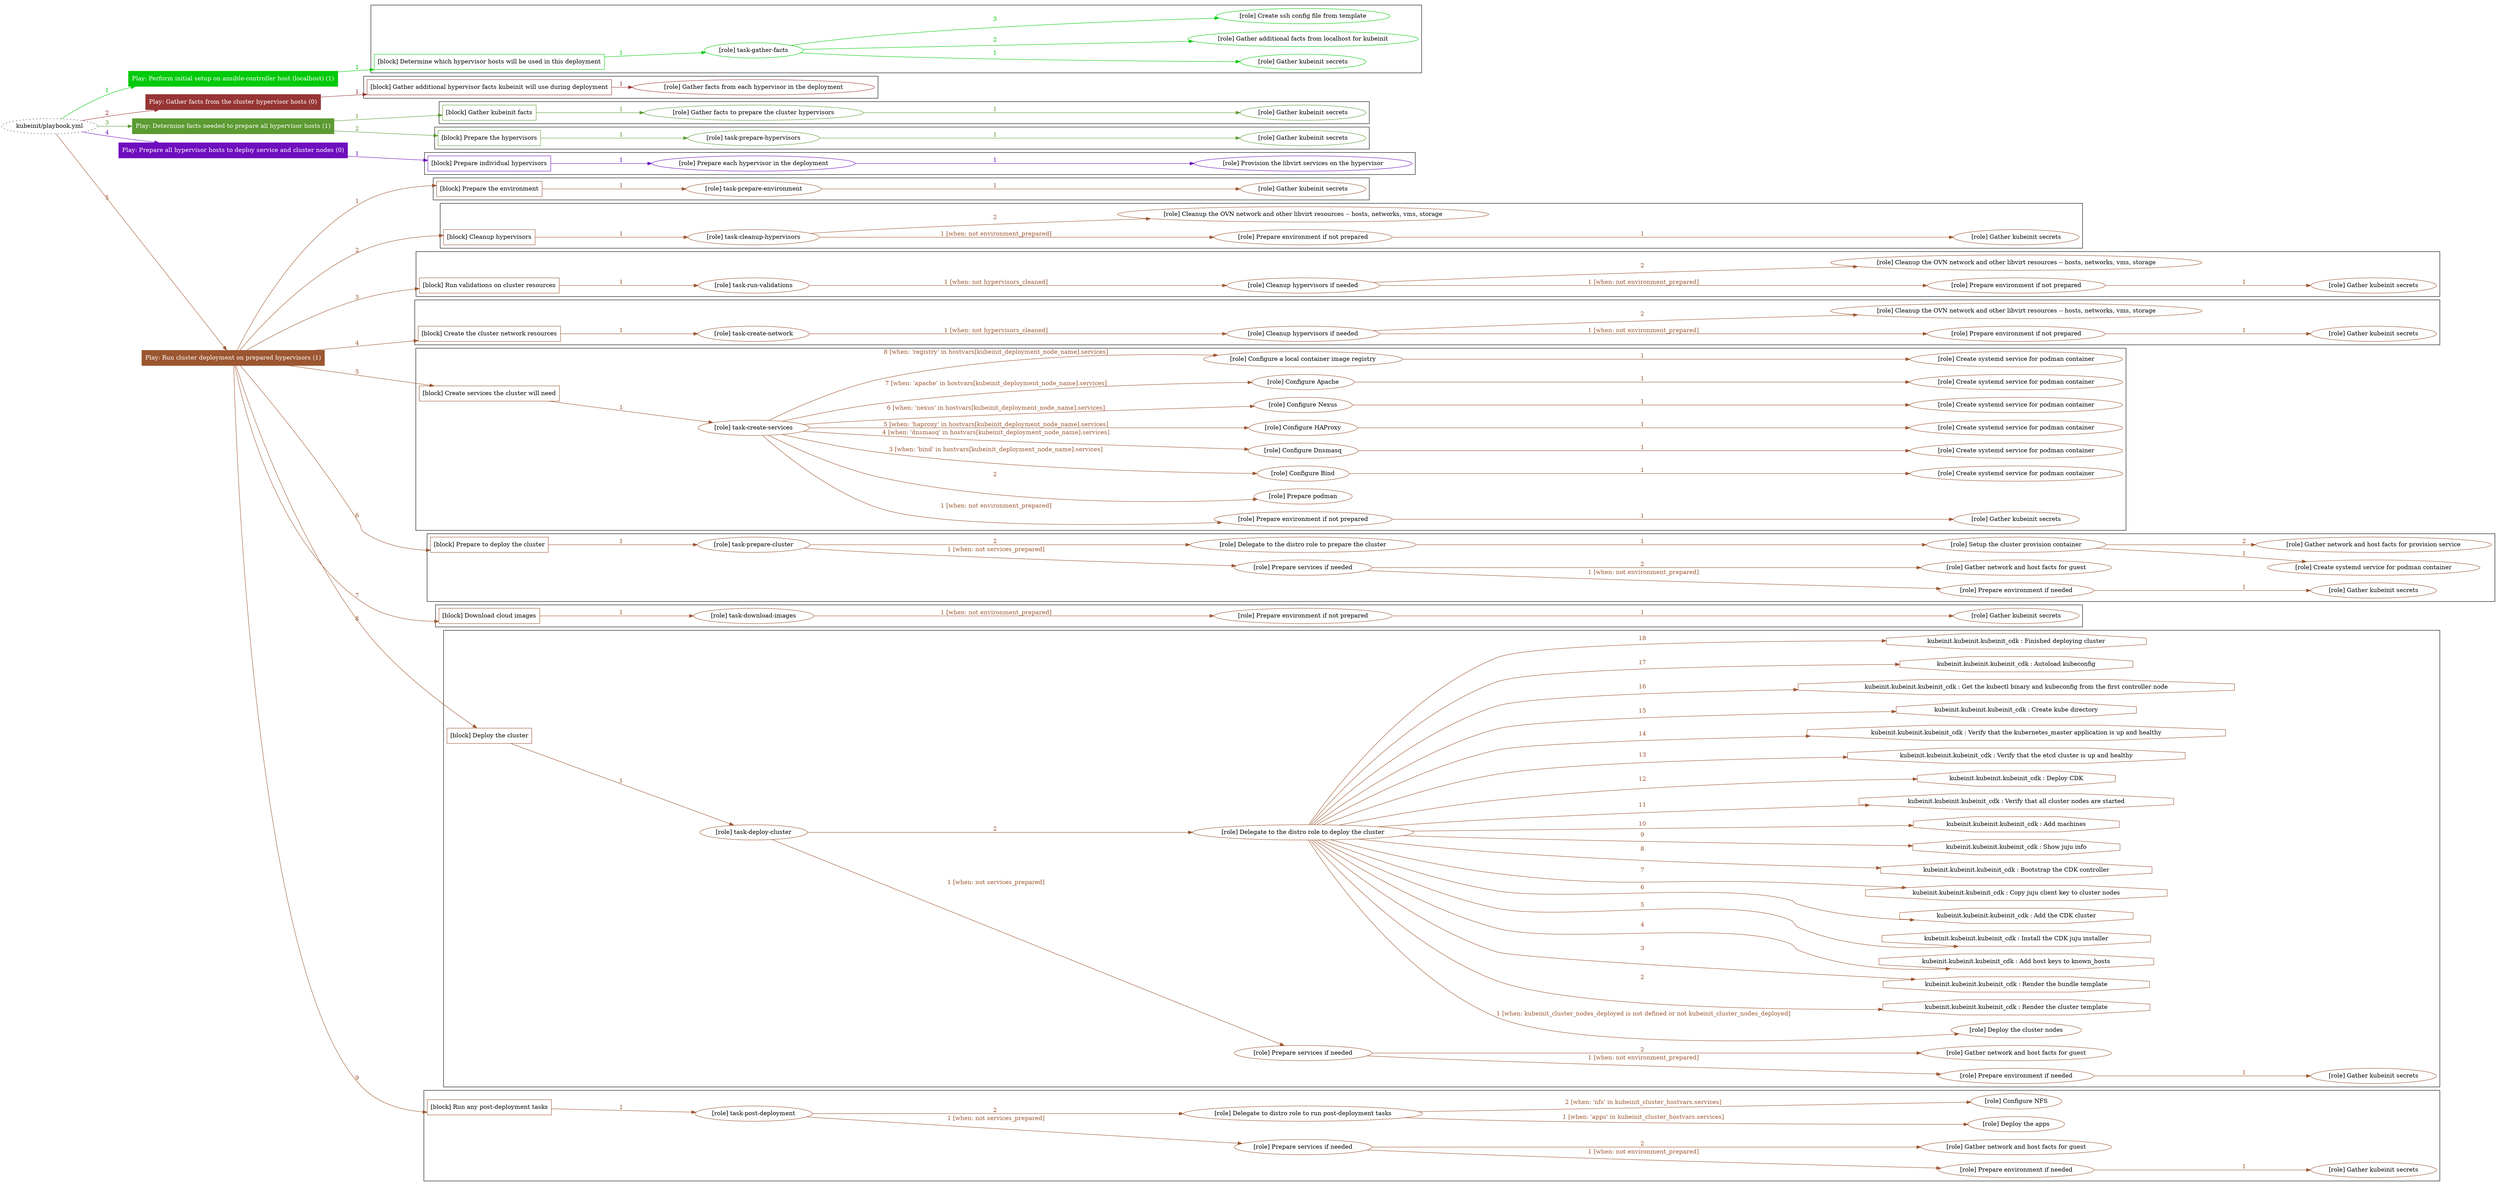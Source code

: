 digraph {
	graph [concentrate=true ordering=in rankdir=LR ratio=fill]
	edge [esep=5 sep=10]
	"kubeinit/playbook.yml" [URL="/home/runner/work/kubeinit/kubeinit/kubeinit/playbook.yml" id=playbook_53439c27 style=dotted]
	"kubeinit/playbook.yml" -> play_49961d1e [label="1 " color="#02ca0c" fontcolor="#02ca0c" id=edge_144c2906 labeltooltip="1 " tooltip="1 "]
	subgraph "Play: Perform initial setup on ansible-controller host (localhost) (1)" {
		play_49961d1e [label="Play: Perform initial setup on ansible-controller host (localhost) (1)" URL="/home/runner/work/kubeinit/kubeinit/kubeinit/playbook.yml" color="#02ca0c" fontcolor="#ffffff" id=play_49961d1e shape=box style=filled tooltip=localhost]
		play_49961d1e -> block_c36cd0e2 [label=1 color="#02ca0c" fontcolor="#02ca0c" id=edge_c1b7d785 labeltooltip=1 tooltip=1]
		subgraph cluster_block_c36cd0e2 {
			block_c36cd0e2 [label="[block] Determine which hypervisor hosts will be used in this deployment" URL="/home/runner/work/kubeinit/kubeinit/kubeinit/playbook.yml" color="#02ca0c" id=block_c36cd0e2 labeltooltip="Determine which hypervisor hosts will be used in this deployment" shape=box tooltip="Determine which hypervisor hosts will be used in this deployment"]
			block_c36cd0e2 -> role_6ea02943 [label="1 " color="#02ca0c" fontcolor="#02ca0c" id=edge_0e29669b labeltooltip="1 " tooltip="1 "]
			subgraph "task-gather-facts" {
				role_6ea02943 [label="[role] task-gather-facts" URL="/home/runner/work/kubeinit/kubeinit/kubeinit/playbook.yml" color="#02ca0c" id=role_6ea02943 tooltip="task-gather-facts"]
				role_6ea02943 -> role_78713cae [label="1 " color="#02ca0c" fontcolor="#02ca0c" id=edge_5ffde284 labeltooltip="1 " tooltip="1 "]
				subgraph "Gather kubeinit secrets" {
					role_78713cae [label="[role] Gather kubeinit secrets" URL="/home/runner/.ansible/collections/ansible_collections/kubeinit/kubeinit/roles/kubeinit_prepare/tasks/build_hypervisors_group.yml" color="#02ca0c" id=role_78713cae tooltip="Gather kubeinit secrets"]
				}
				role_6ea02943 -> role_bef2bf5d [label="2 " color="#02ca0c" fontcolor="#02ca0c" id=edge_39e1810e labeltooltip="2 " tooltip="2 "]
				subgraph "Gather additional facts from localhost for kubeinit" {
					role_bef2bf5d [label="[role] Gather additional facts from localhost for kubeinit" URL="/home/runner/.ansible/collections/ansible_collections/kubeinit/kubeinit/roles/kubeinit_prepare/tasks/build_hypervisors_group.yml" color="#02ca0c" id=role_bef2bf5d tooltip="Gather additional facts from localhost for kubeinit"]
				}
				role_6ea02943 -> role_2aa24fe2 [label="3 " color="#02ca0c" fontcolor="#02ca0c" id=edge_7044492d labeltooltip="3 " tooltip="3 "]
				subgraph "Create ssh config file from template" {
					role_2aa24fe2 [label="[role] Create ssh config file from template" URL="/home/runner/.ansible/collections/ansible_collections/kubeinit/kubeinit/roles/kubeinit_prepare/tasks/build_hypervisors_group.yml" color="#02ca0c" id=role_2aa24fe2 tooltip="Create ssh config file from template"]
				}
			}
		}
	}
	"kubeinit/playbook.yml" -> play_18aa51cb [label="2 " color="#973535" fontcolor="#973535" id=edge_e4e3269a labeltooltip="2 " tooltip="2 "]
	subgraph "Play: Gather facts from the cluster hypervisor hosts (0)" {
		play_18aa51cb [label="Play: Gather facts from the cluster hypervisor hosts (0)" URL="/home/runner/work/kubeinit/kubeinit/kubeinit/playbook.yml" color="#973535" fontcolor="#ffffff" id=play_18aa51cb shape=box style=filled tooltip="Play: Gather facts from the cluster hypervisor hosts (0)"]
		play_18aa51cb -> block_82723fcc [label=1 color="#973535" fontcolor="#973535" id=edge_1160deea labeltooltip=1 tooltip=1]
		subgraph cluster_block_82723fcc {
			block_82723fcc [label="[block] Gather additional hypervisor facts kubeinit will use during deployment" URL="/home/runner/work/kubeinit/kubeinit/kubeinit/playbook.yml" color="#973535" id=block_82723fcc labeltooltip="Gather additional hypervisor facts kubeinit will use during deployment" shape=box tooltip="Gather additional hypervisor facts kubeinit will use during deployment"]
			block_82723fcc -> role_30010db2 [label="1 " color="#973535" fontcolor="#973535" id=edge_eec6a9f6 labeltooltip="1 " tooltip="1 "]
			subgraph "Gather facts from each hypervisor in the deployment" {
				role_30010db2 [label="[role] Gather facts from each hypervisor in the deployment" URL="/home/runner/work/kubeinit/kubeinit/kubeinit/playbook.yml" color="#973535" id=role_30010db2 tooltip="Gather facts from each hypervisor in the deployment"]
			}
		}
	}
	"kubeinit/playbook.yml" -> play_fa550de6 [label="3 " color="#5c9a32" fontcolor="#5c9a32" id=edge_3ea0a079 labeltooltip="3 " tooltip="3 "]
	subgraph "Play: Determine facts needed to prepare all hypervisor hosts (1)" {
		play_fa550de6 [label="Play: Determine facts needed to prepare all hypervisor hosts (1)" URL="/home/runner/work/kubeinit/kubeinit/kubeinit/playbook.yml" color="#5c9a32" fontcolor="#ffffff" id=play_fa550de6 shape=box style=filled tooltip=localhost]
		play_fa550de6 -> block_94c33021 [label=1 color="#5c9a32" fontcolor="#5c9a32" id=edge_61110148 labeltooltip=1 tooltip=1]
		subgraph cluster_block_94c33021 {
			block_94c33021 [label="[block] Gather kubeinit facts" URL="/home/runner/work/kubeinit/kubeinit/kubeinit/playbook.yml" color="#5c9a32" id=block_94c33021 labeltooltip="Gather kubeinit facts" shape=box tooltip="Gather kubeinit facts"]
			block_94c33021 -> role_a37a9581 [label="1 " color="#5c9a32" fontcolor="#5c9a32" id=edge_8b759b2f labeltooltip="1 " tooltip="1 "]
			subgraph "Gather facts to prepare the cluster hypervisors" {
				role_a37a9581 [label="[role] Gather facts to prepare the cluster hypervisors" URL="/home/runner/work/kubeinit/kubeinit/kubeinit/playbook.yml" color="#5c9a32" id=role_a37a9581 tooltip="Gather facts to prepare the cluster hypervisors"]
				role_a37a9581 -> role_02404eb3 [label="1 " color="#5c9a32" fontcolor="#5c9a32" id=edge_001c3e8b labeltooltip="1 " tooltip="1 "]
				subgraph "Gather kubeinit secrets" {
					role_02404eb3 [label="[role] Gather kubeinit secrets" URL="/home/runner/.ansible/collections/ansible_collections/kubeinit/kubeinit/roles/kubeinit_prepare/tasks/gather_kubeinit_facts.yml" color="#5c9a32" id=role_02404eb3 tooltip="Gather kubeinit secrets"]
				}
			}
		}
		play_fa550de6 -> block_bd17e672 [label=2 color="#5c9a32" fontcolor="#5c9a32" id=edge_75630d49 labeltooltip=2 tooltip=2]
		subgraph cluster_block_bd17e672 {
			block_bd17e672 [label="[block] Prepare the hypervisors" URL="/home/runner/work/kubeinit/kubeinit/kubeinit/playbook.yml" color="#5c9a32" id=block_bd17e672 labeltooltip="Prepare the hypervisors" shape=box tooltip="Prepare the hypervisors"]
			block_bd17e672 -> role_b7c9e837 [label="1 " color="#5c9a32" fontcolor="#5c9a32" id=edge_f499ea5a labeltooltip="1 " tooltip="1 "]
			subgraph "task-prepare-hypervisors" {
				role_b7c9e837 [label="[role] task-prepare-hypervisors" URL="/home/runner/work/kubeinit/kubeinit/kubeinit/playbook.yml" color="#5c9a32" id=role_b7c9e837 tooltip="task-prepare-hypervisors"]
				role_b7c9e837 -> role_1724c549 [label="1 " color="#5c9a32" fontcolor="#5c9a32" id=edge_098c589f labeltooltip="1 " tooltip="1 "]
				subgraph "Gather kubeinit secrets" {
					role_1724c549 [label="[role] Gather kubeinit secrets" URL="/home/runner/.ansible/collections/ansible_collections/kubeinit/kubeinit/roles/kubeinit_prepare/tasks/gather_kubeinit_facts.yml" color="#5c9a32" id=role_1724c549 tooltip="Gather kubeinit secrets"]
				}
			}
		}
	}
	"kubeinit/playbook.yml" -> play_2d911706 [label="4 " color="#6f0ebe" fontcolor="#6f0ebe" id=edge_475e2c55 labeltooltip="4 " tooltip="4 "]
	subgraph "Play: Prepare all hypervisor hosts to deploy service and cluster nodes (0)" {
		play_2d911706 [label="Play: Prepare all hypervisor hosts to deploy service and cluster nodes (0)" URL="/home/runner/work/kubeinit/kubeinit/kubeinit/playbook.yml" color="#6f0ebe" fontcolor="#ffffff" id=play_2d911706 shape=box style=filled tooltip="Play: Prepare all hypervisor hosts to deploy service and cluster nodes (0)"]
		play_2d911706 -> block_cece08f3 [label=1 color="#6f0ebe" fontcolor="#6f0ebe" id=edge_d42ac7e7 labeltooltip=1 tooltip=1]
		subgraph cluster_block_cece08f3 {
			block_cece08f3 [label="[block] Prepare individual hypervisors" URL="/home/runner/work/kubeinit/kubeinit/kubeinit/playbook.yml" color="#6f0ebe" id=block_cece08f3 labeltooltip="Prepare individual hypervisors" shape=box tooltip="Prepare individual hypervisors"]
			block_cece08f3 -> role_e2c2a29f [label="1 " color="#6f0ebe" fontcolor="#6f0ebe" id=edge_0c660397 labeltooltip="1 " tooltip="1 "]
			subgraph "Prepare each hypervisor in the deployment" {
				role_e2c2a29f [label="[role] Prepare each hypervisor in the deployment" URL="/home/runner/work/kubeinit/kubeinit/kubeinit/playbook.yml" color="#6f0ebe" id=role_e2c2a29f tooltip="Prepare each hypervisor in the deployment"]
				role_e2c2a29f -> role_66e49da8 [label="1 " color="#6f0ebe" fontcolor="#6f0ebe" id=edge_4cb7dc6a labeltooltip="1 " tooltip="1 "]
				subgraph "Provision the libvirt services on the hypervisor" {
					role_66e49da8 [label="[role] Provision the libvirt services on the hypervisor" URL="/home/runner/.ansible/collections/ansible_collections/kubeinit/kubeinit/roles/kubeinit_prepare/tasks/prepare_hypervisor.yml" color="#6f0ebe" id=role_66e49da8 tooltip="Provision the libvirt services on the hypervisor"]
				}
			}
		}
	}
	"kubeinit/playbook.yml" -> play_33a44043 [label="5 " color="#9b5631" fontcolor="#9b5631" id=edge_73634377 labeltooltip="5 " tooltip="5 "]
	subgraph "Play: Run cluster deployment on prepared hypervisors (1)" {
		play_33a44043 [label="Play: Run cluster deployment on prepared hypervisors (1)" URL="/home/runner/work/kubeinit/kubeinit/kubeinit/playbook.yml" color="#9b5631" fontcolor="#ffffff" id=play_33a44043 shape=box style=filled tooltip=localhost]
		play_33a44043 -> block_d54cd65f [label=1 color="#9b5631" fontcolor="#9b5631" id=edge_52dc54f0 labeltooltip=1 tooltip=1]
		subgraph cluster_block_d54cd65f {
			block_d54cd65f [label="[block] Prepare the environment" URL="/home/runner/work/kubeinit/kubeinit/kubeinit/playbook.yml" color="#9b5631" id=block_d54cd65f labeltooltip="Prepare the environment" shape=box tooltip="Prepare the environment"]
			block_d54cd65f -> role_1a7c2940 [label="1 " color="#9b5631" fontcolor="#9b5631" id=edge_b3629bb6 labeltooltip="1 " tooltip="1 "]
			subgraph "task-prepare-environment" {
				role_1a7c2940 [label="[role] task-prepare-environment" URL="/home/runner/work/kubeinit/kubeinit/kubeinit/playbook.yml" color="#9b5631" id=role_1a7c2940 tooltip="task-prepare-environment"]
				role_1a7c2940 -> role_a097d346 [label="1 " color="#9b5631" fontcolor="#9b5631" id=edge_51b70416 labeltooltip="1 " tooltip="1 "]
				subgraph "Gather kubeinit secrets" {
					role_a097d346 [label="[role] Gather kubeinit secrets" URL="/home/runner/.ansible/collections/ansible_collections/kubeinit/kubeinit/roles/kubeinit_prepare/tasks/gather_kubeinit_facts.yml" color="#9b5631" id=role_a097d346 tooltip="Gather kubeinit secrets"]
				}
			}
		}
		play_33a44043 -> block_949a5b60 [label=2 color="#9b5631" fontcolor="#9b5631" id=edge_6154b140 labeltooltip=2 tooltip=2]
		subgraph cluster_block_949a5b60 {
			block_949a5b60 [label="[block] Cleanup hypervisors" URL="/home/runner/work/kubeinit/kubeinit/kubeinit/playbook.yml" color="#9b5631" id=block_949a5b60 labeltooltip="Cleanup hypervisors" shape=box tooltip="Cleanup hypervisors"]
			block_949a5b60 -> role_00c5f82a [label="1 " color="#9b5631" fontcolor="#9b5631" id=edge_fcb01fb8 labeltooltip="1 " tooltip="1 "]
			subgraph "task-cleanup-hypervisors" {
				role_00c5f82a [label="[role] task-cleanup-hypervisors" URL="/home/runner/work/kubeinit/kubeinit/kubeinit/playbook.yml" color="#9b5631" id=role_00c5f82a tooltip="task-cleanup-hypervisors"]
				role_00c5f82a -> role_77747c09 [label="1 [when: not environment_prepared]" color="#9b5631" fontcolor="#9b5631" id=edge_cc806bca labeltooltip="1 [when: not environment_prepared]" tooltip="1 [when: not environment_prepared]"]
				subgraph "Prepare environment if not prepared" {
					role_77747c09 [label="[role] Prepare environment if not prepared" URL="/home/runner/.ansible/collections/ansible_collections/kubeinit/kubeinit/roles/kubeinit_prepare/tasks/cleanup_hypervisors.yml" color="#9b5631" id=role_77747c09 tooltip="Prepare environment if not prepared"]
					role_77747c09 -> role_93b0f883 [label="1 " color="#9b5631" fontcolor="#9b5631" id=edge_4b448143 labeltooltip="1 " tooltip="1 "]
					subgraph "Gather kubeinit secrets" {
						role_93b0f883 [label="[role] Gather kubeinit secrets" URL="/home/runner/.ansible/collections/ansible_collections/kubeinit/kubeinit/roles/kubeinit_prepare/tasks/gather_kubeinit_facts.yml" color="#9b5631" id=role_93b0f883 tooltip="Gather kubeinit secrets"]
					}
				}
				role_00c5f82a -> role_e0805224 [label="2 " color="#9b5631" fontcolor="#9b5631" id=edge_17e26cc9 labeltooltip="2 " tooltip="2 "]
				subgraph "Cleanup the OVN network and other libvirt resources -- hosts, networks, vms, storage" {
					role_e0805224 [label="[role] Cleanup the OVN network and other libvirt resources -- hosts, networks, vms, storage" URL="/home/runner/.ansible/collections/ansible_collections/kubeinit/kubeinit/roles/kubeinit_prepare/tasks/cleanup_hypervisors.yml" color="#9b5631" id=role_e0805224 tooltip="Cleanup the OVN network and other libvirt resources -- hosts, networks, vms, storage"]
				}
			}
		}
		play_33a44043 -> block_33faeb34 [label=3 color="#9b5631" fontcolor="#9b5631" id=edge_4b6d040b labeltooltip=3 tooltip=3]
		subgraph cluster_block_33faeb34 {
			block_33faeb34 [label="[block] Run validations on cluster resources" URL="/home/runner/work/kubeinit/kubeinit/kubeinit/playbook.yml" color="#9b5631" id=block_33faeb34 labeltooltip="Run validations on cluster resources" shape=box tooltip="Run validations on cluster resources"]
			block_33faeb34 -> role_c1eb7c87 [label="1 " color="#9b5631" fontcolor="#9b5631" id=edge_b5c12fc2 labeltooltip="1 " tooltip="1 "]
			subgraph "task-run-validations" {
				role_c1eb7c87 [label="[role] task-run-validations" URL="/home/runner/work/kubeinit/kubeinit/kubeinit/playbook.yml" color="#9b5631" id=role_c1eb7c87 tooltip="task-run-validations"]
				role_c1eb7c87 -> role_a5029598 [label="1 [when: not hypervisors_cleaned]" color="#9b5631" fontcolor="#9b5631" id=edge_48c1dd28 labeltooltip="1 [when: not hypervisors_cleaned]" tooltip="1 [when: not hypervisors_cleaned]"]
				subgraph "Cleanup hypervisors if needed" {
					role_a5029598 [label="[role] Cleanup hypervisors if needed" URL="/home/runner/.ansible/collections/ansible_collections/kubeinit/kubeinit/roles/kubeinit_validations/tasks/main.yml" color="#9b5631" id=role_a5029598 tooltip="Cleanup hypervisors if needed"]
					role_a5029598 -> role_f4a7e9ee [label="1 [when: not environment_prepared]" color="#9b5631" fontcolor="#9b5631" id=edge_97be6ae4 labeltooltip="1 [when: not environment_prepared]" tooltip="1 [when: not environment_prepared]"]
					subgraph "Prepare environment if not prepared" {
						role_f4a7e9ee [label="[role] Prepare environment if not prepared" URL="/home/runner/.ansible/collections/ansible_collections/kubeinit/kubeinit/roles/kubeinit_prepare/tasks/cleanup_hypervisors.yml" color="#9b5631" id=role_f4a7e9ee tooltip="Prepare environment if not prepared"]
						role_f4a7e9ee -> role_7c061406 [label="1 " color="#9b5631" fontcolor="#9b5631" id=edge_e6cdbcfd labeltooltip="1 " tooltip="1 "]
						subgraph "Gather kubeinit secrets" {
							role_7c061406 [label="[role] Gather kubeinit secrets" URL="/home/runner/.ansible/collections/ansible_collections/kubeinit/kubeinit/roles/kubeinit_prepare/tasks/gather_kubeinit_facts.yml" color="#9b5631" id=role_7c061406 tooltip="Gather kubeinit secrets"]
						}
					}
					role_a5029598 -> role_c0112b1f [label="2 " color="#9b5631" fontcolor="#9b5631" id=edge_04b2aeb9 labeltooltip="2 " tooltip="2 "]
					subgraph "Cleanup the OVN network and other libvirt resources -- hosts, networks, vms, storage" {
						role_c0112b1f [label="[role] Cleanup the OVN network and other libvirt resources -- hosts, networks, vms, storage" URL="/home/runner/.ansible/collections/ansible_collections/kubeinit/kubeinit/roles/kubeinit_prepare/tasks/cleanup_hypervisors.yml" color="#9b5631" id=role_c0112b1f tooltip="Cleanup the OVN network and other libvirt resources -- hosts, networks, vms, storage"]
					}
				}
			}
		}
		play_33a44043 -> block_85cda566 [label=4 color="#9b5631" fontcolor="#9b5631" id=edge_67a2451e labeltooltip=4 tooltip=4]
		subgraph cluster_block_85cda566 {
			block_85cda566 [label="[block] Create the cluster network resources" URL="/home/runner/work/kubeinit/kubeinit/kubeinit/playbook.yml" color="#9b5631" id=block_85cda566 labeltooltip="Create the cluster network resources" shape=box tooltip="Create the cluster network resources"]
			block_85cda566 -> role_9b2c9094 [label="1 " color="#9b5631" fontcolor="#9b5631" id=edge_44791682 labeltooltip="1 " tooltip="1 "]
			subgraph "task-create-network" {
				role_9b2c9094 [label="[role] task-create-network" URL="/home/runner/work/kubeinit/kubeinit/kubeinit/playbook.yml" color="#9b5631" id=role_9b2c9094 tooltip="task-create-network"]
				role_9b2c9094 -> role_3a0b322d [label="1 [when: not hypervisors_cleaned]" color="#9b5631" fontcolor="#9b5631" id=edge_c70238e6 labeltooltip="1 [when: not hypervisors_cleaned]" tooltip="1 [when: not hypervisors_cleaned]"]
				subgraph "Cleanup hypervisors if needed" {
					role_3a0b322d [label="[role] Cleanup hypervisors if needed" URL="/home/runner/.ansible/collections/ansible_collections/kubeinit/kubeinit/roles/kubeinit_libvirt/tasks/create_network.yml" color="#9b5631" id=role_3a0b322d tooltip="Cleanup hypervisors if needed"]
					role_3a0b322d -> role_0a2addf7 [label="1 [when: not environment_prepared]" color="#9b5631" fontcolor="#9b5631" id=edge_96d62619 labeltooltip="1 [when: not environment_prepared]" tooltip="1 [when: not environment_prepared]"]
					subgraph "Prepare environment if not prepared" {
						role_0a2addf7 [label="[role] Prepare environment if not prepared" URL="/home/runner/.ansible/collections/ansible_collections/kubeinit/kubeinit/roles/kubeinit_prepare/tasks/cleanup_hypervisors.yml" color="#9b5631" id=role_0a2addf7 tooltip="Prepare environment if not prepared"]
						role_0a2addf7 -> role_96fc15a6 [label="1 " color="#9b5631" fontcolor="#9b5631" id=edge_e0040389 labeltooltip="1 " tooltip="1 "]
						subgraph "Gather kubeinit secrets" {
							role_96fc15a6 [label="[role] Gather kubeinit secrets" URL="/home/runner/.ansible/collections/ansible_collections/kubeinit/kubeinit/roles/kubeinit_prepare/tasks/gather_kubeinit_facts.yml" color="#9b5631" id=role_96fc15a6 tooltip="Gather kubeinit secrets"]
						}
					}
					role_3a0b322d -> role_5764ec39 [label="2 " color="#9b5631" fontcolor="#9b5631" id=edge_137b6bda labeltooltip="2 " tooltip="2 "]
					subgraph "Cleanup the OVN network and other libvirt resources -- hosts, networks, vms, storage" {
						role_5764ec39 [label="[role] Cleanup the OVN network and other libvirt resources -- hosts, networks, vms, storage" URL="/home/runner/.ansible/collections/ansible_collections/kubeinit/kubeinit/roles/kubeinit_prepare/tasks/cleanup_hypervisors.yml" color="#9b5631" id=role_5764ec39 tooltip="Cleanup the OVN network and other libvirt resources -- hosts, networks, vms, storage"]
					}
				}
			}
		}
		play_33a44043 -> block_801a2f19 [label=5 color="#9b5631" fontcolor="#9b5631" id=edge_a15a292a labeltooltip=5 tooltip=5]
		subgraph cluster_block_801a2f19 {
			block_801a2f19 [label="[block] Create services the cluster will need" URL="/home/runner/work/kubeinit/kubeinit/kubeinit/playbook.yml" color="#9b5631" id=block_801a2f19 labeltooltip="Create services the cluster will need" shape=box tooltip="Create services the cluster will need"]
			block_801a2f19 -> role_ee6a02f1 [label="1 " color="#9b5631" fontcolor="#9b5631" id=edge_9c5cba65 labeltooltip="1 " tooltip="1 "]
			subgraph "task-create-services" {
				role_ee6a02f1 [label="[role] task-create-services" URL="/home/runner/work/kubeinit/kubeinit/kubeinit/playbook.yml" color="#9b5631" id=role_ee6a02f1 tooltip="task-create-services"]
				role_ee6a02f1 -> role_0b6d4bd9 [label="1 [when: not environment_prepared]" color="#9b5631" fontcolor="#9b5631" id=edge_987f6faf labeltooltip="1 [when: not environment_prepared]" tooltip="1 [when: not environment_prepared]"]
				subgraph "Prepare environment if not prepared" {
					role_0b6d4bd9 [label="[role] Prepare environment if not prepared" URL="/home/runner/.ansible/collections/ansible_collections/kubeinit/kubeinit/roles/kubeinit_services/tasks/main.yml" color="#9b5631" id=role_0b6d4bd9 tooltip="Prepare environment if not prepared"]
					role_0b6d4bd9 -> role_83515314 [label="1 " color="#9b5631" fontcolor="#9b5631" id=edge_39932418 labeltooltip="1 " tooltip="1 "]
					subgraph "Gather kubeinit secrets" {
						role_83515314 [label="[role] Gather kubeinit secrets" URL="/home/runner/.ansible/collections/ansible_collections/kubeinit/kubeinit/roles/kubeinit_prepare/tasks/gather_kubeinit_facts.yml" color="#9b5631" id=role_83515314 tooltip="Gather kubeinit secrets"]
					}
				}
				role_ee6a02f1 -> role_f8e87aa8 [label="2 " color="#9b5631" fontcolor="#9b5631" id=edge_e9e251c4 labeltooltip="2 " tooltip="2 "]
				subgraph "Prepare podman" {
					role_f8e87aa8 [label="[role] Prepare podman" URL="/home/runner/.ansible/collections/ansible_collections/kubeinit/kubeinit/roles/kubeinit_services/tasks/00_create_service_pod.yml" color="#9b5631" id=role_f8e87aa8 tooltip="Prepare podman"]
				}
				role_ee6a02f1 -> role_f52df80b [label="3 [when: 'bind' in hostvars[kubeinit_deployment_node_name].services]" color="#9b5631" fontcolor="#9b5631" id=edge_acb93514 labeltooltip="3 [when: 'bind' in hostvars[kubeinit_deployment_node_name].services]" tooltip="3 [when: 'bind' in hostvars[kubeinit_deployment_node_name].services]"]
				subgraph "Configure Bind" {
					role_f52df80b [label="[role] Configure Bind" URL="/home/runner/.ansible/collections/ansible_collections/kubeinit/kubeinit/roles/kubeinit_services/tasks/start_services_containers.yml" color="#9b5631" id=role_f52df80b tooltip="Configure Bind"]
					role_f52df80b -> role_f3325b34 [label="1 " color="#9b5631" fontcolor="#9b5631" id=edge_e3c0eafe labeltooltip="1 " tooltip="1 "]
					subgraph "Create systemd service for podman container" {
						role_f3325b34 [label="[role] Create systemd service for podman container" URL="/home/runner/.ansible/collections/ansible_collections/kubeinit/kubeinit/roles/kubeinit_bind/tasks/main.yml" color="#9b5631" id=role_f3325b34 tooltip="Create systemd service for podman container"]
					}
				}
				role_ee6a02f1 -> role_7df80c49 [label="4 [when: 'dnsmasq' in hostvars[kubeinit_deployment_node_name].services]" color="#9b5631" fontcolor="#9b5631" id=edge_0523c5dd labeltooltip="4 [when: 'dnsmasq' in hostvars[kubeinit_deployment_node_name].services]" tooltip="4 [when: 'dnsmasq' in hostvars[kubeinit_deployment_node_name].services]"]
				subgraph "Configure Dnsmasq" {
					role_7df80c49 [label="[role] Configure Dnsmasq" URL="/home/runner/.ansible/collections/ansible_collections/kubeinit/kubeinit/roles/kubeinit_services/tasks/start_services_containers.yml" color="#9b5631" id=role_7df80c49 tooltip="Configure Dnsmasq"]
					role_7df80c49 -> role_31ff1e86 [label="1 " color="#9b5631" fontcolor="#9b5631" id=edge_c6ac3abe labeltooltip="1 " tooltip="1 "]
					subgraph "Create systemd service for podman container" {
						role_31ff1e86 [label="[role] Create systemd service for podman container" URL="/home/runner/.ansible/collections/ansible_collections/kubeinit/kubeinit/roles/kubeinit_dnsmasq/tasks/main.yml" color="#9b5631" id=role_31ff1e86 tooltip="Create systemd service for podman container"]
					}
				}
				role_ee6a02f1 -> role_f73908ac [label="5 [when: 'haproxy' in hostvars[kubeinit_deployment_node_name].services]" color="#9b5631" fontcolor="#9b5631" id=edge_9073a649 labeltooltip="5 [when: 'haproxy' in hostvars[kubeinit_deployment_node_name].services]" tooltip="5 [when: 'haproxy' in hostvars[kubeinit_deployment_node_name].services]"]
				subgraph "Configure HAProxy" {
					role_f73908ac [label="[role] Configure HAProxy" URL="/home/runner/.ansible/collections/ansible_collections/kubeinit/kubeinit/roles/kubeinit_services/tasks/start_services_containers.yml" color="#9b5631" id=role_f73908ac tooltip="Configure HAProxy"]
					role_f73908ac -> role_7556b5e9 [label="1 " color="#9b5631" fontcolor="#9b5631" id=edge_5ae8fe1e labeltooltip="1 " tooltip="1 "]
					subgraph "Create systemd service for podman container" {
						role_7556b5e9 [label="[role] Create systemd service for podman container" URL="/home/runner/.ansible/collections/ansible_collections/kubeinit/kubeinit/roles/kubeinit_haproxy/tasks/main.yml" color="#9b5631" id=role_7556b5e9 tooltip="Create systemd service for podman container"]
					}
				}
				role_ee6a02f1 -> role_54c500c8 [label="6 [when: 'nexus' in hostvars[kubeinit_deployment_node_name].services]" color="#9b5631" fontcolor="#9b5631" id=edge_d841998c labeltooltip="6 [when: 'nexus' in hostvars[kubeinit_deployment_node_name].services]" tooltip="6 [when: 'nexus' in hostvars[kubeinit_deployment_node_name].services]"]
				subgraph "Configure Nexus" {
					role_54c500c8 [label="[role] Configure Nexus" URL="/home/runner/.ansible/collections/ansible_collections/kubeinit/kubeinit/roles/kubeinit_services/tasks/start_services_containers.yml" color="#9b5631" id=role_54c500c8 tooltip="Configure Nexus"]
					role_54c500c8 -> role_7a890767 [label="1 " color="#9b5631" fontcolor="#9b5631" id=edge_b7be2f2e labeltooltip="1 " tooltip="1 "]
					subgraph "Create systemd service for podman container" {
						role_7a890767 [label="[role] Create systemd service for podman container" URL="/home/runner/.ansible/collections/ansible_collections/kubeinit/kubeinit/roles/kubeinit_nexus/tasks/main.yml" color="#9b5631" id=role_7a890767 tooltip="Create systemd service for podman container"]
					}
				}
				role_ee6a02f1 -> role_32350ea7 [label="7 [when: 'apache' in hostvars[kubeinit_deployment_node_name].services]" color="#9b5631" fontcolor="#9b5631" id=edge_dcfd364f labeltooltip="7 [when: 'apache' in hostvars[kubeinit_deployment_node_name].services]" tooltip="7 [when: 'apache' in hostvars[kubeinit_deployment_node_name].services]"]
				subgraph "Configure Apache" {
					role_32350ea7 [label="[role] Configure Apache" URL="/home/runner/.ansible/collections/ansible_collections/kubeinit/kubeinit/roles/kubeinit_services/tasks/start_services_containers.yml" color="#9b5631" id=role_32350ea7 tooltip="Configure Apache"]
					role_32350ea7 -> role_907f9a01 [label="1 " color="#9b5631" fontcolor="#9b5631" id=edge_2518383a labeltooltip="1 " tooltip="1 "]
					subgraph "Create systemd service for podman container" {
						role_907f9a01 [label="[role] Create systemd service for podman container" URL="/home/runner/.ansible/collections/ansible_collections/kubeinit/kubeinit/roles/kubeinit_apache/tasks/main.yml" color="#9b5631" id=role_907f9a01 tooltip="Create systemd service for podman container"]
					}
				}
				role_ee6a02f1 -> role_fefc6f09 [label="8 [when: 'registry' in hostvars[kubeinit_deployment_node_name].services]" color="#9b5631" fontcolor="#9b5631" id=edge_0d6d5c9b labeltooltip="8 [when: 'registry' in hostvars[kubeinit_deployment_node_name].services]" tooltip="8 [when: 'registry' in hostvars[kubeinit_deployment_node_name].services]"]
				subgraph "Configure a local container image registry" {
					role_fefc6f09 [label="[role] Configure a local container image registry" URL="/home/runner/.ansible/collections/ansible_collections/kubeinit/kubeinit/roles/kubeinit_services/tasks/start_services_containers.yml" color="#9b5631" id=role_fefc6f09 tooltip="Configure a local container image registry"]
					role_fefc6f09 -> role_724a213c [label="1 " color="#9b5631" fontcolor="#9b5631" id=edge_2abf7ad2 labeltooltip="1 " tooltip="1 "]
					subgraph "Create systemd service for podman container" {
						role_724a213c [label="[role] Create systemd service for podman container" URL="/home/runner/.ansible/collections/ansible_collections/kubeinit/kubeinit/roles/kubeinit_registry/tasks/main.yml" color="#9b5631" id=role_724a213c tooltip="Create systemd service for podman container"]
					}
				}
			}
		}
		play_33a44043 -> block_3089babf [label=6 color="#9b5631" fontcolor="#9b5631" id=edge_56e3b912 labeltooltip=6 tooltip=6]
		subgraph cluster_block_3089babf {
			block_3089babf [label="[block] Prepare to deploy the cluster" URL="/home/runner/work/kubeinit/kubeinit/kubeinit/playbook.yml" color="#9b5631" id=block_3089babf labeltooltip="Prepare to deploy the cluster" shape=box tooltip="Prepare to deploy the cluster"]
			block_3089babf -> role_89e31bf5 [label="1 " color="#9b5631" fontcolor="#9b5631" id=edge_bfb49d93 labeltooltip="1 " tooltip="1 "]
			subgraph "task-prepare-cluster" {
				role_89e31bf5 [label="[role] task-prepare-cluster" URL="/home/runner/work/kubeinit/kubeinit/kubeinit/playbook.yml" color="#9b5631" id=role_89e31bf5 tooltip="task-prepare-cluster"]
				role_89e31bf5 -> role_58ee7d16 [label="1 [when: not services_prepared]" color="#9b5631" fontcolor="#9b5631" id=edge_e5a4927c labeltooltip="1 [when: not services_prepared]" tooltip="1 [when: not services_prepared]"]
				subgraph "Prepare services if needed" {
					role_58ee7d16 [label="[role] Prepare services if needed" URL="/home/runner/.ansible/collections/ansible_collections/kubeinit/kubeinit/roles/kubeinit_prepare/tasks/prepare_cluster.yml" color="#9b5631" id=role_58ee7d16 tooltip="Prepare services if needed"]
					role_58ee7d16 -> role_97e51322 [label="1 [when: not environment_prepared]" color="#9b5631" fontcolor="#9b5631" id=edge_c4683b8e labeltooltip="1 [when: not environment_prepared]" tooltip="1 [when: not environment_prepared]"]
					subgraph "Prepare environment if needed" {
						role_97e51322 [label="[role] Prepare environment if needed" URL="/home/runner/.ansible/collections/ansible_collections/kubeinit/kubeinit/roles/kubeinit_services/tasks/prepare_services.yml" color="#9b5631" id=role_97e51322 tooltip="Prepare environment if needed"]
						role_97e51322 -> role_23b0bcf6 [label="1 " color="#9b5631" fontcolor="#9b5631" id=edge_3d5c1cc0 labeltooltip="1 " tooltip="1 "]
						subgraph "Gather kubeinit secrets" {
							role_23b0bcf6 [label="[role] Gather kubeinit secrets" URL="/home/runner/.ansible/collections/ansible_collections/kubeinit/kubeinit/roles/kubeinit_prepare/tasks/gather_kubeinit_facts.yml" color="#9b5631" id=role_23b0bcf6 tooltip="Gather kubeinit secrets"]
						}
					}
					role_58ee7d16 -> role_fae5064d [label="2 " color="#9b5631" fontcolor="#9b5631" id=edge_8425f66b labeltooltip="2 " tooltip="2 "]
					subgraph "Gather network and host facts for guest" {
						role_fae5064d [label="[role] Gather network and host facts for guest" URL="/home/runner/.ansible/collections/ansible_collections/kubeinit/kubeinit/roles/kubeinit_services/tasks/prepare_services.yml" color="#9b5631" id=role_fae5064d tooltip="Gather network and host facts for guest"]
					}
				}
				role_89e31bf5 -> role_7ad99908 [label="2 " color="#9b5631" fontcolor="#9b5631" id=edge_3b4dedf4 labeltooltip="2 " tooltip="2 "]
				subgraph "Delegate to the distro role to prepare the cluster" {
					role_7ad99908 [label="[role] Delegate to the distro role to prepare the cluster" URL="/home/runner/.ansible/collections/ansible_collections/kubeinit/kubeinit/roles/kubeinit_prepare/tasks/prepare_cluster.yml" color="#9b5631" id=role_7ad99908 tooltip="Delegate to the distro role to prepare the cluster"]
					role_7ad99908 -> role_5116ee34 [label="1 " color="#9b5631" fontcolor="#9b5631" id=edge_09648e2e labeltooltip="1 " tooltip="1 "]
					subgraph "Setup the cluster provision container" {
						role_5116ee34 [label="[role] Setup the cluster provision container" URL="/home/runner/.ansible/collections/ansible_collections/kubeinit/kubeinit/roles/kubeinit_cdk/tasks/prepare_cluster.yml" color="#9b5631" id=role_5116ee34 tooltip="Setup the cluster provision container"]
						role_5116ee34 -> role_dde30742 [label="1 " color="#9b5631" fontcolor="#9b5631" id=edge_b5328791 labeltooltip="1 " tooltip="1 "]
						subgraph "Create systemd service for podman container" {
							role_dde30742 [label="[role] Create systemd service for podman container" URL="/home/runner/.ansible/collections/ansible_collections/kubeinit/kubeinit/roles/kubeinit_services/tasks/create_provision_container.yml" color="#9b5631" id=role_dde30742 tooltip="Create systemd service for podman container"]
						}
						role_5116ee34 -> role_9ba9b1bc [label="2 " color="#9b5631" fontcolor="#9b5631" id=edge_19218641 labeltooltip="2 " tooltip="2 "]
						subgraph "Gather network and host facts for provision service" {
							role_9ba9b1bc [label="[role] Gather network and host facts for provision service" URL="/home/runner/.ansible/collections/ansible_collections/kubeinit/kubeinit/roles/kubeinit_services/tasks/create_provision_container.yml" color="#9b5631" id=role_9ba9b1bc tooltip="Gather network and host facts for provision service"]
						}
					}
				}
			}
		}
		play_33a44043 -> block_6d015a71 [label=7 color="#9b5631" fontcolor="#9b5631" id=edge_c8e18ea6 labeltooltip=7 tooltip=7]
		subgraph cluster_block_6d015a71 {
			block_6d015a71 [label="[block] Download cloud images" URL="/home/runner/work/kubeinit/kubeinit/kubeinit/playbook.yml" color="#9b5631" id=block_6d015a71 labeltooltip="Download cloud images" shape=box tooltip="Download cloud images"]
			block_6d015a71 -> role_43a40459 [label="1 " color="#9b5631" fontcolor="#9b5631" id=edge_fff31e96 labeltooltip="1 " tooltip="1 "]
			subgraph "task-download-images" {
				role_43a40459 [label="[role] task-download-images" URL="/home/runner/work/kubeinit/kubeinit/kubeinit/playbook.yml" color="#9b5631" id=role_43a40459 tooltip="task-download-images"]
				role_43a40459 -> role_6f96026f [label="1 [when: not environment_prepared]" color="#9b5631" fontcolor="#9b5631" id=edge_298255b3 labeltooltip="1 [when: not environment_prepared]" tooltip="1 [when: not environment_prepared]"]
				subgraph "Prepare environment if not prepared" {
					role_6f96026f [label="[role] Prepare environment if not prepared" URL="/home/runner/.ansible/collections/ansible_collections/kubeinit/kubeinit/roles/kubeinit_libvirt/tasks/download_cloud_images.yml" color="#9b5631" id=role_6f96026f tooltip="Prepare environment if not prepared"]
					role_6f96026f -> role_29f78d8d [label="1 " color="#9b5631" fontcolor="#9b5631" id=edge_0e665bc5 labeltooltip="1 " tooltip="1 "]
					subgraph "Gather kubeinit secrets" {
						role_29f78d8d [label="[role] Gather kubeinit secrets" URL="/home/runner/.ansible/collections/ansible_collections/kubeinit/kubeinit/roles/kubeinit_prepare/tasks/gather_kubeinit_facts.yml" color="#9b5631" id=role_29f78d8d tooltip="Gather kubeinit secrets"]
					}
				}
			}
		}
		play_33a44043 -> block_78884de6 [label=8 color="#9b5631" fontcolor="#9b5631" id=edge_ac449b70 labeltooltip=8 tooltip=8]
		subgraph cluster_block_78884de6 {
			block_78884de6 [label="[block] Deploy the cluster" URL="/home/runner/work/kubeinit/kubeinit/kubeinit/playbook.yml" color="#9b5631" id=block_78884de6 labeltooltip="Deploy the cluster" shape=box tooltip="Deploy the cluster"]
			block_78884de6 -> role_21ad54ae [label="1 " color="#9b5631" fontcolor="#9b5631" id=edge_609b65df labeltooltip="1 " tooltip="1 "]
			subgraph "task-deploy-cluster" {
				role_21ad54ae [label="[role] task-deploy-cluster" URL="/home/runner/work/kubeinit/kubeinit/kubeinit/playbook.yml" color="#9b5631" id=role_21ad54ae tooltip="task-deploy-cluster"]
				role_21ad54ae -> role_b8389d1b [label="1 [when: not services_prepared]" color="#9b5631" fontcolor="#9b5631" id=edge_388446f9 labeltooltip="1 [when: not services_prepared]" tooltip="1 [when: not services_prepared]"]
				subgraph "Prepare services if needed" {
					role_b8389d1b [label="[role] Prepare services if needed" URL="/home/runner/.ansible/collections/ansible_collections/kubeinit/kubeinit/roles/kubeinit_prepare/tasks/deploy_cluster.yml" color="#9b5631" id=role_b8389d1b tooltip="Prepare services if needed"]
					role_b8389d1b -> role_555133fb [label="1 [when: not environment_prepared]" color="#9b5631" fontcolor="#9b5631" id=edge_c4e87895 labeltooltip="1 [when: not environment_prepared]" tooltip="1 [when: not environment_prepared]"]
					subgraph "Prepare environment if needed" {
						role_555133fb [label="[role] Prepare environment if needed" URL="/home/runner/.ansible/collections/ansible_collections/kubeinit/kubeinit/roles/kubeinit_services/tasks/prepare_services.yml" color="#9b5631" id=role_555133fb tooltip="Prepare environment if needed"]
						role_555133fb -> role_94b15aae [label="1 " color="#9b5631" fontcolor="#9b5631" id=edge_c0bfcda8 labeltooltip="1 " tooltip="1 "]
						subgraph "Gather kubeinit secrets" {
							role_94b15aae [label="[role] Gather kubeinit secrets" URL="/home/runner/.ansible/collections/ansible_collections/kubeinit/kubeinit/roles/kubeinit_prepare/tasks/gather_kubeinit_facts.yml" color="#9b5631" id=role_94b15aae tooltip="Gather kubeinit secrets"]
						}
					}
					role_b8389d1b -> role_5b5ee972 [label="2 " color="#9b5631" fontcolor="#9b5631" id=edge_a590cbbc labeltooltip="2 " tooltip="2 "]
					subgraph "Gather network and host facts for guest" {
						role_5b5ee972 [label="[role] Gather network and host facts for guest" URL="/home/runner/.ansible/collections/ansible_collections/kubeinit/kubeinit/roles/kubeinit_services/tasks/prepare_services.yml" color="#9b5631" id=role_5b5ee972 tooltip="Gather network and host facts for guest"]
					}
				}
				role_21ad54ae -> role_ad116f0c [label="2 " color="#9b5631" fontcolor="#9b5631" id=edge_50cfa8a6 labeltooltip="2 " tooltip="2 "]
				subgraph "Delegate to the distro role to deploy the cluster" {
					role_ad116f0c [label="[role] Delegate to the distro role to deploy the cluster" URL="/home/runner/.ansible/collections/ansible_collections/kubeinit/kubeinit/roles/kubeinit_prepare/tasks/deploy_cluster.yml" color="#9b5631" id=role_ad116f0c tooltip="Delegate to the distro role to deploy the cluster"]
					role_ad116f0c -> role_4f5bef05 [label="1 [when: kubeinit_cluster_nodes_deployed is not defined or not kubeinit_cluster_nodes_deployed]" color="#9b5631" fontcolor="#9b5631" id=edge_2246d46e labeltooltip="1 [when: kubeinit_cluster_nodes_deployed is not defined or not kubeinit_cluster_nodes_deployed]" tooltip="1 [when: kubeinit_cluster_nodes_deployed is not defined or not kubeinit_cluster_nodes_deployed]"]
					subgraph "Deploy the cluster nodes" {
						role_4f5bef05 [label="[role] Deploy the cluster nodes" URL="/home/runner/.ansible/collections/ansible_collections/kubeinit/kubeinit/roles/kubeinit_cdk/tasks/main.yml" color="#9b5631" id=role_4f5bef05 tooltip="Deploy the cluster nodes"]
					}
					task_5d469882 [label="kubeinit.kubeinit.kubeinit_cdk : Render the cluster template" URL="/home/runner/.ansible/collections/ansible_collections/kubeinit/kubeinit/roles/kubeinit_cdk/tasks/main.yml" color="#9b5631" id=task_5d469882 shape=octagon tooltip="kubeinit.kubeinit.kubeinit_cdk : Render the cluster template"]
					role_ad116f0c -> task_5d469882 [label="2 " color="#9b5631" fontcolor="#9b5631" id=edge_d1aefe7a labeltooltip="2 " tooltip="2 "]
					task_f827a799 [label="kubeinit.kubeinit.kubeinit_cdk : Render the bundle template" URL="/home/runner/.ansible/collections/ansible_collections/kubeinit/kubeinit/roles/kubeinit_cdk/tasks/main.yml" color="#9b5631" id=task_f827a799 shape=octagon tooltip="kubeinit.kubeinit.kubeinit_cdk : Render the bundle template"]
					role_ad116f0c -> task_f827a799 [label="3 " color="#9b5631" fontcolor="#9b5631" id=edge_fbad1055 labeltooltip="3 " tooltip="3 "]
					task_1e17a866 [label="kubeinit.kubeinit.kubeinit_cdk : Add host keys to known_hosts" URL="/home/runner/.ansible/collections/ansible_collections/kubeinit/kubeinit/roles/kubeinit_cdk/tasks/main.yml" color="#9b5631" id=task_1e17a866 shape=octagon tooltip="kubeinit.kubeinit.kubeinit_cdk : Add host keys to known_hosts"]
					role_ad116f0c -> task_1e17a866 [label="4 " color="#9b5631" fontcolor="#9b5631" id=edge_7fd9b1e6 labeltooltip="4 " tooltip="4 "]
					task_67f618d8 [label="kubeinit.kubeinit.kubeinit_cdk : Install the CDK juju installer" URL="/home/runner/.ansible/collections/ansible_collections/kubeinit/kubeinit/roles/kubeinit_cdk/tasks/main.yml" color="#9b5631" id=task_67f618d8 shape=octagon tooltip="kubeinit.kubeinit.kubeinit_cdk : Install the CDK juju installer"]
					role_ad116f0c -> task_67f618d8 [label="5 " color="#9b5631" fontcolor="#9b5631" id=edge_0fb9d03d labeltooltip="5 " tooltip="5 "]
					task_e1306af5 [label="kubeinit.kubeinit.kubeinit_cdk : Add the CDK cluster" URL="/home/runner/.ansible/collections/ansible_collections/kubeinit/kubeinit/roles/kubeinit_cdk/tasks/main.yml" color="#9b5631" id=task_e1306af5 shape=octagon tooltip="kubeinit.kubeinit.kubeinit_cdk : Add the CDK cluster"]
					role_ad116f0c -> task_e1306af5 [label="6 " color="#9b5631" fontcolor="#9b5631" id=edge_1d789f59 labeltooltip="6 " tooltip="6 "]
					task_622687ce [label="kubeinit.kubeinit.kubeinit_cdk : Copy juju client key to cluster nodes" URL="/home/runner/.ansible/collections/ansible_collections/kubeinit/kubeinit/roles/kubeinit_cdk/tasks/main.yml" color="#9b5631" id=task_622687ce shape=octagon tooltip="kubeinit.kubeinit.kubeinit_cdk : Copy juju client key to cluster nodes"]
					role_ad116f0c -> task_622687ce [label="7 " color="#9b5631" fontcolor="#9b5631" id=edge_d71b7904 labeltooltip="7 " tooltip="7 "]
					task_c1b96c52 [label="kubeinit.kubeinit.kubeinit_cdk : Bootstrap the CDK controller" URL="/home/runner/.ansible/collections/ansible_collections/kubeinit/kubeinit/roles/kubeinit_cdk/tasks/main.yml" color="#9b5631" id=task_c1b96c52 shape=octagon tooltip="kubeinit.kubeinit.kubeinit_cdk : Bootstrap the CDK controller"]
					role_ad116f0c -> task_c1b96c52 [label="8 " color="#9b5631" fontcolor="#9b5631" id=edge_6ebad416 labeltooltip="8 " tooltip="8 "]
					task_e8550229 [label="kubeinit.kubeinit.kubeinit_cdk : Show juju info" URL="/home/runner/.ansible/collections/ansible_collections/kubeinit/kubeinit/roles/kubeinit_cdk/tasks/main.yml" color="#9b5631" id=task_e8550229 shape=octagon tooltip="kubeinit.kubeinit.kubeinit_cdk : Show juju info"]
					role_ad116f0c -> task_e8550229 [label="9 " color="#9b5631" fontcolor="#9b5631" id=edge_845f7dd5 labeltooltip="9 " tooltip="9 "]
					task_591b10fa [label="kubeinit.kubeinit.kubeinit_cdk : Add machines" URL="/home/runner/.ansible/collections/ansible_collections/kubeinit/kubeinit/roles/kubeinit_cdk/tasks/main.yml" color="#9b5631" id=task_591b10fa shape=octagon tooltip="kubeinit.kubeinit.kubeinit_cdk : Add machines"]
					role_ad116f0c -> task_591b10fa [label="10 " color="#9b5631" fontcolor="#9b5631" id=edge_91ad0b7e labeltooltip="10 " tooltip="10 "]
					task_19d0a280 [label="kubeinit.kubeinit.kubeinit_cdk : Verify that all cluster nodes are started" URL="/home/runner/.ansible/collections/ansible_collections/kubeinit/kubeinit/roles/kubeinit_cdk/tasks/main.yml" color="#9b5631" id=task_19d0a280 shape=octagon tooltip="kubeinit.kubeinit.kubeinit_cdk : Verify that all cluster nodes are started"]
					role_ad116f0c -> task_19d0a280 [label="11 " color="#9b5631" fontcolor="#9b5631" id=edge_cedc561b labeltooltip="11 " tooltip="11 "]
					task_e60ce9a3 [label="kubeinit.kubeinit.kubeinit_cdk : Deploy CDK" URL="/home/runner/.ansible/collections/ansible_collections/kubeinit/kubeinit/roles/kubeinit_cdk/tasks/main.yml" color="#9b5631" id=task_e60ce9a3 shape=octagon tooltip="kubeinit.kubeinit.kubeinit_cdk : Deploy CDK"]
					role_ad116f0c -> task_e60ce9a3 [label="12 " color="#9b5631" fontcolor="#9b5631" id=edge_54d38832 labeltooltip="12 " tooltip="12 "]
					task_0adb2a16 [label="kubeinit.kubeinit.kubeinit_cdk : Verify that the etcd cluster is up and healthy" URL="/home/runner/.ansible/collections/ansible_collections/kubeinit/kubeinit/roles/kubeinit_cdk/tasks/main.yml" color="#9b5631" id=task_0adb2a16 shape=octagon tooltip="kubeinit.kubeinit.kubeinit_cdk : Verify that the etcd cluster is up and healthy"]
					role_ad116f0c -> task_0adb2a16 [label="13 " color="#9b5631" fontcolor="#9b5631" id=edge_cba2ded3 labeltooltip="13 " tooltip="13 "]
					task_365225b2 [label="kubeinit.kubeinit.kubeinit_cdk : Verify that the kubernetes_master application is up and healthy" URL="/home/runner/.ansible/collections/ansible_collections/kubeinit/kubeinit/roles/kubeinit_cdk/tasks/main.yml" color="#9b5631" id=task_365225b2 shape=octagon tooltip="kubeinit.kubeinit.kubeinit_cdk : Verify that the kubernetes_master application is up and healthy"]
					role_ad116f0c -> task_365225b2 [label="14 " color="#9b5631" fontcolor="#9b5631" id=edge_5154cb46 labeltooltip="14 " tooltip="14 "]
					task_fc618380 [label="kubeinit.kubeinit.kubeinit_cdk : Create kube directory" URL="/home/runner/.ansible/collections/ansible_collections/kubeinit/kubeinit/roles/kubeinit_cdk/tasks/main.yml" color="#9b5631" id=task_fc618380 shape=octagon tooltip="kubeinit.kubeinit.kubeinit_cdk : Create kube directory"]
					role_ad116f0c -> task_fc618380 [label="15 " color="#9b5631" fontcolor="#9b5631" id=edge_bef4ee50 labeltooltip="15 " tooltip="15 "]
					task_02b95f65 [label="kubeinit.kubeinit.kubeinit_cdk : Get the kubectl binary and kubeconfig from the first controller node" URL="/home/runner/.ansible/collections/ansible_collections/kubeinit/kubeinit/roles/kubeinit_cdk/tasks/main.yml" color="#9b5631" id=task_02b95f65 shape=octagon tooltip="kubeinit.kubeinit.kubeinit_cdk : Get the kubectl binary and kubeconfig from the first controller node"]
					role_ad116f0c -> task_02b95f65 [label="16 " color="#9b5631" fontcolor="#9b5631" id=edge_24b5b0fd labeltooltip="16 " tooltip="16 "]
					task_9cc27059 [label="kubeinit.kubeinit.kubeinit_cdk : Autoload kubeconfig" URL="/home/runner/.ansible/collections/ansible_collections/kubeinit/kubeinit/roles/kubeinit_cdk/tasks/main.yml" color="#9b5631" id=task_9cc27059 shape=octagon tooltip="kubeinit.kubeinit.kubeinit_cdk : Autoload kubeconfig"]
					role_ad116f0c -> task_9cc27059 [label="17 " color="#9b5631" fontcolor="#9b5631" id=edge_00c96ba1 labeltooltip="17 " tooltip="17 "]
					task_0f169043 [label="kubeinit.kubeinit.kubeinit_cdk : Finished deploying cluster" URL="/home/runner/.ansible/collections/ansible_collections/kubeinit/kubeinit/roles/kubeinit_cdk/tasks/main.yml" color="#9b5631" id=task_0f169043 shape=octagon tooltip="kubeinit.kubeinit.kubeinit_cdk : Finished deploying cluster"]
					role_ad116f0c -> task_0f169043 [label="18 " color="#9b5631" fontcolor="#9b5631" id=edge_ee49f28e labeltooltip="18 " tooltip="18 "]
				}
			}
		}
		play_33a44043 -> block_0c0f2016 [label=9 color="#9b5631" fontcolor="#9b5631" id=edge_ba482053 labeltooltip=9 tooltip=9]
		subgraph cluster_block_0c0f2016 {
			block_0c0f2016 [label="[block] Run any post-deployment tasks" URL="/home/runner/work/kubeinit/kubeinit/kubeinit/playbook.yml" color="#9b5631" id=block_0c0f2016 labeltooltip="Run any post-deployment tasks" shape=box tooltip="Run any post-deployment tasks"]
			block_0c0f2016 -> role_d3e9dfed [label="1 " color="#9b5631" fontcolor="#9b5631" id=edge_ed91cf62 labeltooltip="1 " tooltip="1 "]
			subgraph "task-post-deployment" {
				role_d3e9dfed [label="[role] task-post-deployment" URL="/home/runner/work/kubeinit/kubeinit/kubeinit/playbook.yml" color="#9b5631" id=role_d3e9dfed tooltip="task-post-deployment"]
				role_d3e9dfed -> role_7349a4a1 [label="1 [when: not services_prepared]" color="#9b5631" fontcolor="#9b5631" id=edge_29358884 labeltooltip="1 [when: not services_prepared]" tooltip="1 [when: not services_prepared]"]
				subgraph "Prepare services if needed" {
					role_7349a4a1 [label="[role] Prepare services if needed" URL="/home/runner/.ansible/collections/ansible_collections/kubeinit/kubeinit/roles/kubeinit_prepare/tasks/post_deployment.yml" color="#9b5631" id=role_7349a4a1 tooltip="Prepare services if needed"]
					role_7349a4a1 -> role_78a0f592 [label="1 [when: not environment_prepared]" color="#9b5631" fontcolor="#9b5631" id=edge_95607614 labeltooltip="1 [when: not environment_prepared]" tooltip="1 [when: not environment_prepared]"]
					subgraph "Prepare environment if needed" {
						role_78a0f592 [label="[role] Prepare environment if needed" URL="/home/runner/.ansible/collections/ansible_collections/kubeinit/kubeinit/roles/kubeinit_services/tasks/prepare_services.yml" color="#9b5631" id=role_78a0f592 tooltip="Prepare environment if needed"]
						role_78a0f592 -> role_e0828d15 [label="1 " color="#9b5631" fontcolor="#9b5631" id=edge_6176c9b8 labeltooltip="1 " tooltip="1 "]
						subgraph "Gather kubeinit secrets" {
							role_e0828d15 [label="[role] Gather kubeinit secrets" URL="/home/runner/.ansible/collections/ansible_collections/kubeinit/kubeinit/roles/kubeinit_prepare/tasks/gather_kubeinit_facts.yml" color="#9b5631" id=role_e0828d15 tooltip="Gather kubeinit secrets"]
						}
					}
					role_7349a4a1 -> role_3bd89584 [label="2 " color="#9b5631" fontcolor="#9b5631" id=edge_8a24c2b1 labeltooltip="2 " tooltip="2 "]
					subgraph "Gather network and host facts for guest" {
						role_3bd89584 [label="[role] Gather network and host facts for guest" URL="/home/runner/.ansible/collections/ansible_collections/kubeinit/kubeinit/roles/kubeinit_services/tasks/prepare_services.yml" color="#9b5631" id=role_3bd89584 tooltip="Gather network and host facts for guest"]
					}
				}
				role_d3e9dfed -> role_b7d80c2d [label="2 " color="#9b5631" fontcolor="#9b5631" id=edge_c9be650c labeltooltip="2 " tooltip="2 "]
				subgraph "Delegate to distro role to run post-deployment tasks" {
					role_b7d80c2d [label="[role] Delegate to distro role to run post-deployment tasks" URL="/home/runner/.ansible/collections/ansible_collections/kubeinit/kubeinit/roles/kubeinit_prepare/tasks/post_deployment.yml" color="#9b5631" id=role_b7d80c2d tooltip="Delegate to distro role to run post-deployment tasks"]
					role_b7d80c2d -> role_92744747 [label="1 [when: 'apps' in kubeinit_cluster_hostvars.services]" color="#9b5631" fontcolor="#9b5631" id=edge_1c52b2f0 labeltooltip="1 [when: 'apps' in kubeinit_cluster_hostvars.services]" tooltip="1 [when: 'apps' in kubeinit_cluster_hostvars.services]"]
					subgraph "Deploy the apps" {
						role_92744747 [label="[role] Deploy the apps" URL="/home/runner/.ansible/collections/ansible_collections/kubeinit/kubeinit/roles/kubeinit_cdk/tasks/post_deployment_tasks.yml" color="#9b5631" id=role_92744747 tooltip="Deploy the apps"]
					}
					role_b7d80c2d -> role_92278f41 [label="2 [when: 'nfs' in kubeinit_cluster_hostvars.services]" color="#9b5631" fontcolor="#9b5631" id=edge_2d291b1a labeltooltip="2 [when: 'nfs' in kubeinit_cluster_hostvars.services]" tooltip="2 [when: 'nfs' in kubeinit_cluster_hostvars.services]"]
					subgraph "Configure NFS" {
						role_92278f41 [label="[role] Configure NFS" URL="/home/runner/.ansible/collections/ansible_collections/kubeinit/kubeinit/roles/kubeinit_cdk/tasks/post_deployment_tasks.yml" color="#9b5631" id=role_92278f41 tooltip="Configure NFS"]
					}
				}
			}
		}
	}
}
